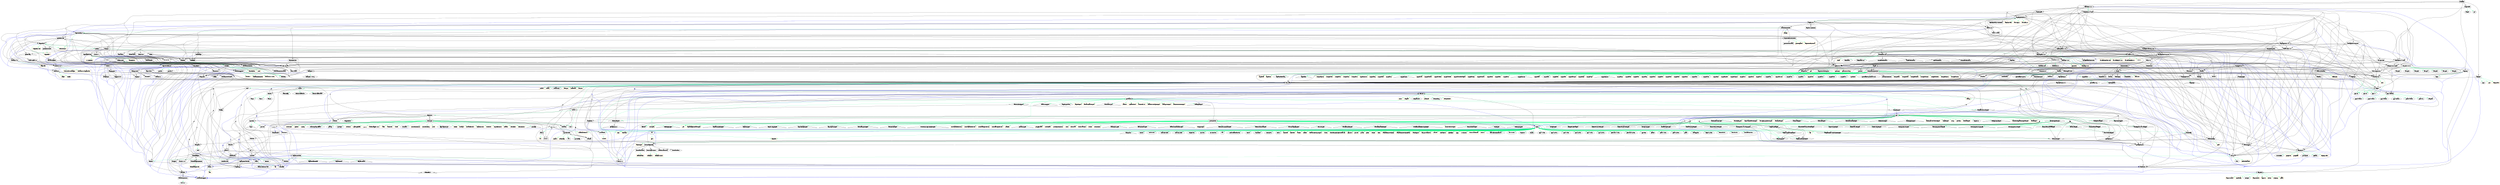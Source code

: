 digraph packages {
concentrate=true;
size="30,40";
"inkscape" -> "python:any";
"inkscape" -> "gconf-service";
"inkscape" -> "libaspell15";
"inkscape" -> "libatk1.0-0";
"inkscape" -> "libatkmm-1.6-1";
"inkscape" -> "libc6";
"inkscape" -> "libcairo2";
"inkscape" -> "libcairomm-1.0-1";
"inkscape" -> "libexif12";
"inkscape" -> "libfontconfig1";
"inkscape" -> "libfreetype6";
"inkscape" -> "libgc1c2";
"inkscape" -> "libgcc1";
"inkscape" -> "libgconf-2-4";
"inkscape" -> "libgdk-pixbuf2.0-0";
"inkscape" -> "libglib2.0-0";
"inkscape" -> "libglibmm-2.4-1c2a";
"inkscape" -> "libgnomevfs2-0";
"inkscape" -> "libgomp1";
"inkscape" -> "libgsl0ldbl";
"inkscape" -> "libgtk2.0-0";
"inkscape" -> "libgtkmm-2.4-1c2a";
"inkscape" -> "libgtkspell0";
"inkscape" -> "libjpeg62-turbo";
"inkscape" -> "liblcms2-2";
"inkscape" -> "libmagick++-6.q16-5";
"inkscape" -> "libmagickcore-6.q16-2";
"inkscape" -> "libmagickwand-6.q16-2";
"inkscape" -> "libpango-1.0-0";
"inkscape" -> "libpangocairo-1.0-0";
"inkscape" -> "libpangoft2-1.0-0";
"inkscape" -> "libpangomm-1.4-1";
"inkscape" -> "libpng12-0";
"inkscape" -> "libpoppler-glib8";
"inkscape" -> "libpoppler46";
"inkscape" -> "libpopt0";
"inkscape" -> "librevenge-0.0-0";
"inkscape" -> "libsigc++-2.0-0c2a";
"inkscape" -> "libstdc++6";
"inkscape" -> "libwpg-0.3-3";
"inkscape" -> "libx11-6";
"inkscape" -> "libxml2";
"inkscape" -> "libxslt1.1";
"inkscape" -> "zlib1g";
"libcairo2" -> "libc6";
"libcairo2" -> "libfontconfig1";
"libcairo2" -> "libfreetype6";
"libcairo2" -> "libpixman-1-0";
"libcairo2" -> "libpng12-0";
"libcairo2" -> "libx11-6";
"libcairo2" -> "libxcb-render0";
"libcairo2" -> "libxcb-shm0";
"libcairo2" -> "libxcb1";
"libcairo2" -> "libxext6";
"libcairo2" -> "libxrender1";
"libcairo2" -> "zlib1g";
"libcairo2" -> "multiarch-support"[color=blue];
"libcairo2" -> "libwebkit2gtk-3.0-25"[color=springgreen];
"libcairo2" -> "libwebkitgtk-1.0-0"[color=springgreen];
"libcairo2" -> "libwebkitgtk-3.0-0"[color=springgreen];
"libcairo2" -> "weston"[color=springgreen];
"libxml2" -> "libc6";
"libxml2" -> "liblzma5";
"libxml2" -> "zlib1g";
"libxml2" -> "multiarch-support"[color=blue];
"libgsl0ldbl" -> "libc6";
"libgsl0ldbl" -> "gsl"[color=springgreen];
"libgsl0ldbl" -> "libgsl0"[color=springgreen];
"libgtk2.0-0" -> "libgtk2.0-common";
"libgtk2.0-0" -> "libatk1.0-0";
"libgtk2.0-0" -> "libc6";
"libgtk2.0-0" -> "libcairo2";
"libgtk2.0-0" -> "libcups2";
"libgtk2.0-0" -> "libfontconfig1";
"libgtk2.0-0" -> "libfreetype6";
"libgtk2.0-0" -> "libgdk-pixbuf2.0-0";
"libgtk2.0-0" -> "libglib2.0-0";
"libgtk2.0-0" -> "libpango-1.0-0";
"libgtk2.0-0" -> "libpangocairo-1.0-0";
"libgtk2.0-0" -> "libpangoft2-1.0-0";
"libgtk2.0-0" -> "libx11-6";
"libgtk2.0-0" -> "libxcomposite1";
"libgtk2.0-0" -> "libxcursor1";
"libgtk2.0-0" -> "libxdamage1";
"libgtk2.0-0" -> "libxext6";
"libgtk2.0-0" -> "libxfixes3";
"libgtk2.0-0" -> "libxi6";
"libgtk2.0-0" -> "libxinerama1";
"libgtk2.0-0" -> "libxrandr2";
"libgtk2.0-0" -> "libxrender1";
"libgtk2.0-0" -> "shared-mime-info";
"libgtk2.0-0" -> "multiarch-support"[color=blue];
"libatkmm-1.6-1" -> "libatk1.0-0";
"libatkmm-1.6-1" -> "libc6";
"libatkmm-1.6-1" -> "libgcc1";
"libatkmm-1.6-1" -> "libglib2.0-0";
"libatkmm-1.6-1" -> "libglibmm-2.4-1c2a";
"libatkmm-1.6-1" -> "libsigc++-2.0-0c2a";
"libatkmm-1.6-1" -> "libstdc++6";
"libatkmm-1.6-1" -> "multiarch-support"[color=blue];
"libatkmm-1.6-1" -> "libgtkmm-2.4-1c2a"[color=springgreen];
"libxcb-shm0" -> "libc6";
"libxcb-shm0" -> "libxcb1";
"libxcb-shm0" -> "multiarch-support"[color=blue];
"libgnomevfs2-0" -> "gconf-service";
"libgnomevfs2-0" -> "libacl1";
"libgnomevfs2-0" -> "libavahi-client3";
"libgnomevfs2-0" -> "libavahi-common3";
"libgnomevfs2-0" -> "libavahi-glib1";
"libgnomevfs2-0" -> "libc6";
"libgnomevfs2-0" -> "libdbus-1-3";
"libgnomevfs2-0" -> "libdbus-glib-1-2";
"libgnomevfs2-0" -> "libgconf-2-4";
"libgnomevfs2-0" -> "libglib2.0-0";
"libgnomevfs2-0" -> "libgnutls-deb0-28";
"libgnomevfs2-0" -> "libselinux1";
"libgnomevfs2-0" -> "libxml2";
"libgnomevfs2-0" -> "zlib1g";
"libgnomevfs2-0" -> "libgnomevfs2-common";
"libgnomevfs2-0" -> "multiarch-support"[color=blue];
"libgnomevfs2-0" -> "libbonobo2-0"[color=springgreen];
"libgconf-2-4" -> "libc6";
"libgconf-2-4" -> "libdbus-1-3";
"libgconf-2-4" -> "libdbus-glib-1-2";
"libgconf-2-4" -> "libglib2.0-0";
"libgconf-2-4" -> "gconf2-common";
"libgconf-2-4" -> "multiarch-support"[color=blue];
"libgconf-2-4" -> "libbonobo2-0"[color=springgreen];
"libgconf-2-4" -> "gconf2"[color=springgreen];
"libgconf-2-4" -> "libgconf2-4"[color=springgreen];
"libgconf-2-4" -> "libgconf2.0-cil"[color=springgreen];
"libxslt1.1" -> "libc6";
"libxslt1.1" -> "libgcrypt20";
"libxslt1.1" -> "libxml2";
"libxslt1.1" -> "multiarch-support"[color=blue];
"libmagickwand-6.q16-2" -> "libc6";
"libmagickwand-6.q16-2" -> "libgcc1";
"libmagickwand-6.q16-2" -> "libgomp1";
"libmagickwand-6.q16-2" -> "libmagickcore-6.q16-2";
"libmagickwand-6.q16-2" -> "libx11-6";
"libmagickwand-6.q16-2" -> "imagemagick-common";
"libmagickwand-6.q16-2" -> "multiarch-support"[color=blue];
"libmagickwand-6.q16-2" -> "dpkg"[color=blue];
"libxinerama1" -> "libc6";
"libxinerama1" -> "libx11-6";
"libxinerama1" -> "libxext6";
"libxinerama1" -> "multiarch-support"[color=blue];
"libgdk-pixbuf2.0-0" -> "libc6";
"libgdk-pixbuf2.0-0" -> "libglib2.0-0";
"libgdk-pixbuf2.0-0" -> "libjasper1";
"libgdk-pixbuf2.0-0" -> "libjpeg62-turbo";
"libgdk-pixbuf2.0-0" -> "libpng12-0";
"libgdk-pixbuf2.0-0" -> "libtiff5";
"libgdk-pixbuf2.0-0" -> "libx11-6";
"libgdk-pixbuf2.0-0" -> "libgdk-pixbuf2.0-common";
"libgdk-pixbuf2.0-0" -> "multiarch-support"[color=blue];
"libgdk-pixbuf2.0-0" -> "libgtk2.0-0"[color=springgreen];
"libgdk-pixbuf2.0-0" -> "libgtk2.0-bin"[color=springgreen];
"libgdk-pixbuf2.0-0" -> "librsvg2-2"[color=springgreen];
"libgdk-pixbuf2.0-0" -> "libwmf0.2-7"[color=springgreen];
"zlib1g" -> "libc6";
"zlib1g" -> "multiarch-support"[color=blue];
"zlib1g" -> "zlib1"[color=springgreen];
"zlib1g" -> "libxml2"[color=springgreen];
"zlib1g" -> "texlive-binaries"[color=springgreen];
"libxcomposite1" -> "libc6";
"libxcomposite1" -> "libx11-6";
"libxcomposite1" -> "multiarch-support"[color=blue];
"libxdamage1" -> "libc6";
"libxdamage1" -> "libx11-6";
"libxdamage1" -> "libxfixes3";
"libxdamage1" -> "multiarch-support"[color=blue];
"libmagick++-6.q16-5" -> "libc6";
"libmagick++-6.q16-5" -> "libgcc1";
"libmagick++-6.q16-5" -> "libmagickcore-6.q16-2";
"libmagick++-6.q16-5" -> "libmagickwand-6.q16-2";
"libmagick++-6.q16-5" -> "libstdc++6";
"libmagick++-6.q16-5" -> "multiarch-support"[color=blue];
"libjpeg62-turbo" -> "libc6";
"libjpeg62-turbo" -> "libjpeg62"[color=springgreen];
"imagemagick-common" -> "dpkg"[color=blue];
"imagemagick-common" -> "libmagickcore-6.q16-2"[color=springgreen];
"libstdc++6" -> "gcc-4.9-base";
"libstdc++6" -> "libc6";
"libstdc++6" -> "libgcc1";
"libstdc++6" -> "multiarch-support"[color=blue];
"libstdc++6" -> "scim"[color=springgreen];
"libstdc++6" -> "gcc-4.3"[color=springgreen];
"libstdc++6" -> "gcc-4.4"[color=springgreen];
"libstdc++6" -> "gcc-4.5"[color=springgreen];
"libmagickcore-6.q16-2" -> "libbz2-1.0";
"libmagickcore-6.q16-2" -> "libc6";
"libmagickcore-6.q16-2" -> "libfftw3-double3";
"libmagickcore-6.q16-2" -> "libfontconfig1";
"libmagickcore-6.q16-2" -> "libfreetype6";
"libmagickcore-6.q16-2" -> "libgcc1";
"libmagickcore-6.q16-2" -> "libgomp1";
"libmagickcore-6.q16-2" -> "libjbig0";
"libmagickcore-6.q16-2" -> "libjpeg62-turbo";
"libmagickcore-6.q16-2" -> "liblcms2-2";
"libmagickcore-6.q16-2" -> "liblqr-1-0";
"libmagickcore-6.q16-2" -> "libltdl7";
"libmagickcore-6.q16-2" -> "liblzma5";
"libmagickcore-6.q16-2" -> "libpng12-0";
"libmagickcore-6.q16-2" -> "libtiff5";
"libmagickcore-6.q16-2" -> "libx11-6";
"libmagickcore-6.q16-2" -> "libxext6";
"libmagickcore-6.q16-2" -> "libxml2";
"libmagickcore-6.q16-2" -> "zlib1g";
"libmagickcore-6.q16-2" -> "imagemagick-common";
"libmagickcore-6.q16-2" -> "multiarch-support"[color=blue];
"libmagickcore-6.q16-2" -> "dpkg"[color=blue];
"libx11-6" -> "libc6";
"libx11-6" -> "libxcb1";
"libx11-6" -> "libx11-data";
"libx11-6" -> "multiarch-support"[color=blue];
"libxrandr2" -> "libc6";
"libxrandr2" -> "libx11-6";
"libxrandr2" -> "libxext6";
"libxrandr2" -> "libxrender1";
"libxrandr2" -> "multiarch-support"[color=blue];
"gcc-4.9-base" -> "dehydra"[color=springgreen];
"gcc-4.9-base" -> "gcc-4.4-base"[color=springgreen];
"gcc-4.9-base" -> "gcc-4.7-base"[color=springgreen];
"gcc-4.9-base" -> "gcj-4.4-base"[color=springgreen];
"gcc-4.9-base" -> "gcj-4.6-base"[color=springgreen];
"gcc-4.9-base" -> "gnat-4.4-base"[color=springgreen];
"gcc-4.9-base" -> "gnat-4.6"[color=springgreen];
"shared-mime-info" -> "libc6";
"shared-mime-info" -> "libglib2.0-0";
"shared-mime-info" -> "libxml2";
"shared-mime-info" -> "libglib2.0-0"[color=springgreen];
"shared-mime-info" -> "libgnomevfs2-0"[color=springgreen];
"shared-mime-info" -> "tracker"[color=springgreen];
"libgcrypt20" -> "libc6";
"libgcrypt20" -> "libgpg-error0";
"libgcrypt20" -> "multiarch-support"[color=blue];
"libpangomm-1.4-1" -> "libc6";
"libpangomm-1.4-1" -> "libcairo2";
"libpangomm-1.4-1" -> "libcairomm-1.0-1";
"libpangomm-1.4-1" -> "libgcc1";
"libpangomm-1.4-1" -> "libglib2.0-0";
"libpangomm-1.4-1" -> "libglibmm-2.4-1c2a";
"libpangomm-1.4-1" -> "libpango-1.0-0";
"libpangomm-1.4-1" -> "libpangocairo-1.0-0";
"libpangomm-1.4-1" -> "libsigc++-2.0-0c2a";
"libpangomm-1.4-1" -> "libstdc++6";
"libpangomm-1.4-1" -> "multiarch-support"[color=blue];
"liblqr-1-0" -> "libc6";
"liblqr-1-0" -> "libglib2.0-0";
"liblqr-1-0" -> "multiarch-support"[color=blue];
"libdbus-glib-1-2" -> "libc6";
"libdbus-glib-1-2" -> "libdbus-1-3";
"libdbus-glib-1-2" -> "libglib2.0-0";
"libdbus-glib-1-2" -> "multiarch-support"[color=blue];
"liblcms2-2" -> "libc6";
"liblcms2-2" -> "multiarch-support"[color=blue];
"libxfixes3" -> "libc6";
"libxfixes3" -> "libx11-6";
"libxfixes3" -> "multiarch-support"[color=blue];
"multiarch-support" -> "libc6";
"libatk1.0-0" -> "libc6";
"libatk1.0-0" -> "libglib2.0-0";
"libatk1.0-0" -> "libatk1.0-data";
"libatk1.0-0" -> "multiarch-support"[color=blue];
"libwpg-0.3-3" -> "libc6";
"libwpg-0.3-3" -> "libgcc1";
"libwpg-0.3-3" -> "librevenge-0.0-0";
"libwpg-0.3-3" -> "libstdc++6";
"libwpg-0.3-3" -> "libwpd-0.10-10";
"libgtkmm-2.4-1c2a" -> "libatk1.0-0";
"libgtkmm-2.4-1c2a" -> "libatkmm-1.6-1";
"libgtkmm-2.4-1c2a" -> "libc6";
"libgtkmm-2.4-1c2a" -> "libcairo2";
"libgtkmm-2.4-1c2a" -> "libcairomm-1.0-1";
"libgtkmm-2.4-1c2a" -> "libfontconfig1";
"libgtkmm-2.4-1c2a" -> "libfreetype6";
"libgtkmm-2.4-1c2a" -> "libgcc1";
"libgtkmm-2.4-1c2a" -> "libgdk-pixbuf2.0-0";
"libgtkmm-2.4-1c2a" -> "libglib2.0-0";
"libgtkmm-2.4-1c2a" -> "libglibmm-2.4-1c2a";
"libgtkmm-2.4-1c2a" -> "libgtk2.0-0";
"libgtkmm-2.4-1c2a" -> "libpango-1.0-0";
"libgtkmm-2.4-1c2a" -> "libpangocairo-1.0-0";
"libgtkmm-2.4-1c2a" -> "libpangoft2-1.0-0";
"libgtkmm-2.4-1c2a" -> "libpangomm-1.4-1";
"libgtkmm-2.4-1c2a" -> "libsigc++-2.0-0c2a";
"libgtkmm-2.4-1c2a" -> "libstdc++6";
"libgtkmm-2.4-1c2a" -> "multiarch-support"[color=blue];
"libxext6" -> "libc6";
"libxext6" -> "libx11-6";
"libxext6" -> "multiarch-support"[color=blue];
"gconf2-common" -> "ucf";
"gconf2-common" -> "libgconf2-4"[color=springgreen];
"libaspell15" -> "libc6";
"libaspell15" -> "libgcc1";
"libaspell15" -> "libstdc++6";
"libaspell15" -> "multiarch-support"[color=blue];
"libaspell15" -> "aspell6-dictionary"[color=springgreen];
"libaspell15" -> "aspell-bin"[color=springgreen];
"libaspell15" -> "aspell-da"[color=springgreen];
"libaspell15" -> "aspell-no"[color=springgreen];
"libltdl7" -> "libc6";
"libltdl7" -> "multiarch-support"[color=blue];
"libgnutls-deb0-28" -> "libc6";
"libgnutls-deb0-28" -> "libgmp10";
"libgnutls-deb0-28" -> "libhogweed2";
"libgnutls-deb0-28" -> "libnettle4";
"libgnutls-deb0-28" -> "libp11-kit0";
"libgnutls-deb0-28" -> "libtasn1-6";
"libgnutls-deb0-28" -> "zlib1g";
"libgnutls-deb0-28" -> "multiarch-support"[color=blue];
"libgnutls-deb0-28" -> "gnutls0"[color=springgreen];
"libgnutls-deb0-28" -> "gnutls0.4"[color=springgreen];
"dpkg" -> "libbz2-1.0"[color=blue];
"dpkg" -> "libc6"[color=blue];
"dpkg" -> "liblzma5"[color=blue];
"dpkg" -> "libselinux1"[color=blue];
"dpkg" -> "zlib1g"[color=blue];
"dpkg" -> "tar"[color=blue];
"dpkg" -> "ada-reference-manual"[color=springgreen];
"dpkg" -> "asn1-mode"[color=springgreen];
"dpkg" -> "bogosort"[color=springgreen];
"dpkg" -> "cl-yacc"[color=springgreen];
"dpkg" -> "cpp-4.1-doc"[color=springgreen];
"dpkg" -> "cpp-4.2-doc"[color=springgreen];
"dpkg" -> "gcc-4.1-doc"[color=springgreen];
"dpkg" -> "gcc-4.2-doc"[color=springgreen];
"dpkg" -> "gcj-4.1-doc"[color=springgreen];
"dpkg" -> "gcj-4.2-doc"[color=springgreen];
"dpkg" -> "gfortran-4.1-doc"[color=springgreen];
"dpkg" -> "gfortran-4.2-doc"[color=springgreen];
"dpkg" -> "ggz-docs"[color=springgreen];
"dpkg" -> "glame"[color=springgreen];
"dpkg" -> "gnat-4.1-doc"[color=springgreen];
"dpkg" -> "gnat-4.2-doc"[color=springgreen];
"dpkg" -> "gtalk"[color=springgreen];
"dpkg" -> "libalogg-dev"[color=springgreen];
"dpkg" -> "libgtk1.2-doc"[color=springgreen];
"dpkg" -> "libnettle-dev"[color=springgreen];
"dpkg" -> "liborbit-dev"[color=springgreen];
"dpkg" -> "libreadline5-dev"[color=springgreen];
"dpkg" -> "librep-doc"[color=springgreen];
"dpkg" -> "mmucl"[color=springgreen];
"dpkg" -> "nxml-mode"[color=springgreen];
"dpkg" -> "octave3.0-info"[color=springgreen];
"dpkg" -> "octave3.2-info"[color=springgreen];
"dpkg" -> "polgen-doc"[color=springgreen];
"dpkg" -> "r6rs-doc"[color=springgreen];
"dpkg" -> "serveez-doc"[color=springgreen];
"dpkg" -> "slat"[color=springgreen];
"dpkg" -> "texlive-base-bin-doc"[color=springgreen];
"dpkg" -> "ttcn-el"[color=springgreen];
"dpkg" -> "ulog-acctd"[color=springgreen];
"dpkg" -> "xconq-doc"[color=springgreen];
"dpkg" -> "zenirc"[color=springgreen];
"dpkg" -> "apt"[color=springgreen];
"dpkg" -> "apt-cudf"[color=springgreen];
"dpkg" -> "aptitude"[color=springgreen];
"dpkg" -> "auctex"[color=springgreen];
"dpkg" -> "ccache"[color=springgreen];
"dpkg" -> "cups"[color=springgreen];
"dpkg" -> "debian-security-support"[color=springgreen];
"dpkg" -> "distcc"[color=springgreen];
"dpkg" -> "doc-base"[color=springgreen];
"dpkg" -> "dpkg-dev"[color=springgreen];
"dpkg" -> "fontconfig"[color=springgreen];
"dpkg" -> "fusionforge-plugin-mediawiki"[color=springgreen];
"dpkg" -> "gap-core"[color=springgreen];
"dpkg" -> "gitweb"[color=springgreen];
"dpkg" -> "grace"[color=springgreen];
"dpkg" -> "gxine"[color=springgreen];
"dpkg" -> "hoogle"[color=springgreen];
"dpkg" -> "icecc"[color=springgreen];
"dpkg" -> "install-info"[color=springgreen];
"dpkg" -> "libapache2-mod-php5"[color=springgreen];
"dpkg" -> "libapache2-mod-php5filter"[color=springgreen];
"dpkg" -> "libdpkg-perl"[color=springgreen];
"dpkg" -> "libjs-protoaculous"[color=springgreen];
"dpkg" -> "man-db"[color=springgreen];
"dpkg" -> "mcollective"[color=springgreen];
"dpkg" -> "php5-fpm"[color=springgreen];
"dpkg" -> "pypy"[color=springgreen];
"dpkg" -> "readahead-fedora"[color=springgreen];
"dpkg" -> "wordpress"[color=springgreen];
"dpkg" -> "xfonts-traditional"[color=springgreen];
"dpkg" -> "xine-ui"[color=springgreen];
"libcairomm-1.0-1" -> "libc6";
"libcairomm-1.0-1" -> "libcairo2";
"libcairomm-1.0-1" -> "libfreetype6";
"libcairomm-1.0-1" -> "libgcc1";
"libcairomm-1.0-1" -> "libpng12-0";
"libcairomm-1.0-1" -> "libsigc++-2.0-0c2a";
"libcairomm-1.0-1" -> "libstdc++6";
"libcairomm-1.0-1" -> "libx11-6";
"libcairomm-1.0-1" -> "libxext6";
"libcairomm-1.0-1" -> "libxrender1";
"libcairomm-1.0-1" -> "zlib1g";
"libpopt0" -> "libc6";
"libpopt0" -> "multiarch-support"[color=blue];
"libpopt0" -> "libpopt-dev"[color=springgreen];
"libpopt0" -> "popt"[color=springgreen];
"libpopt0" -> "rpm"[color=springgreen];
"libgomp1" -> "gcc-4.9-base";
"libgomp1" -> "libc6";
"libgomp1" -> "multiarch-support"[color=blue];
"libgomp1" -> "gcc-4.3"[color=springgreen];
"libgomp1" -> "gcc-4.4"[color=springgreen];
"libgomp1" -> "gcc-4.5"[color=springgreen];
"libxi6" -> "libc6";
"libxi6" -> "libx11-6";
"libxi6" -> "libxext6";
"libxi6" -> "multiarch-support"[color=blue];
"libpng12-0" -> "libc6";
"libpng12-0" -> "zlib1g";
"libpng12-0" -> "multiarch-support"[color=blue];
"libpng12-0" -> "libpng12-dev"[color=springgreen];
"libpng12-0" -> "mzscheme"[color=springgreen];
"libpng12-0" -> "pngcrush"[color=springgreen];
"libpng12-0" -> "pngmeta"[color=springgreen];
"libpng12-0" -> "povray-3.5"[color=springgreen];
"libpng12-0" -> "qemacs"[color=springgreen];
"libpango-1.0-0" -> "fontconfig";
"libpango-1.0-0" -> "libc6";
"libpango-1.0-0" -> "libglib2.0-0";
"libpango-1.0-0" -> "libthai0";
"libpango-1.0-0" -> "multiarch-support"[color=blue];
"libpango-1.0-0" -> "libpango1.0-0"[color=springgreen];
"libpango-1.0-0" -> "plymouth"[color=springgreen];
"libxcursor1" -> "libc6";
"libxcursor1" -> "libx11-6";
"libxcursor1" -> "libxfixes3";
"libxcursor1" -> "libxrender1";
"libxcursor1" -> "multiarch-support"[color=blue];
"libacl1" -> "libattr1";
"libacl1" -> "libc6";
"libacl1" -> "multiarch-support"[color=blue];
"libacl1" -> "acl"[color=springgreen];
"libacl1" -> "libacl1-kerberos4kth"[color=springgreen];
"libgc1c2" -> "libc6";
"libgc1c2" -> "libgcc1";
"libgc1c2" -> "libstdc++6";
"libgc1c2" -> "multiarch-support"[color=blue];
"libgc1c2" -> "libgc1"[color=springgreen];
"libattr1" -> "libc6";
"libattr1" -> "multiarch-support"[color=blue];
"libattr1" -> "attr"[color=springgreen];
"libgdk-pixbuf2.0-common" -> "libgdk-pixbuf2.0-0"[color=springgreen];
"libfontconfig1" -> "libc6";
"libfontconfig1" -> "libexpat1";
"libfontconfig1" -> "libfreetype6";
"libfontconfig1" -> "fontconfig-config";
"libfontconfig1" -> "multiarch-support"[color=blue];
"libfontconfig1" -> "xpdf"[color=springgreen];
"librevenge-0.0-0" -> "libc6";
"librevenge-0.0-0" -> "libgcc1";
"librevenge-0.0-0" -> "libstdc++6";
"librevenge-0.0-0" -> "zlib1g";
"libcups2" -> "libavahi-client3";
"libcups2" -> "libavahi-common3";
"libcups2" -> "libc6";
"libcups2" -> "libgnutls-deb0-28";
"libcups2" -> "libgssapi-krb5-2";
"libcups2" -> "zlib1g";
"libcups2" -> "multiarch-support"[color=blue];
"libcups2" -> "cups"[color=springgreen];
"libtiff5" -> "libc6";
"libtiff5" -> "libjbig0";
"libtiff5" -> "libjpeg62-turbo";
"libtiff5" -> "liblzma5";
"libtiff5" -> "zlib1g";
"libtiff5" -> "multiarch-support"[color=blue];
"libfftw3-double3" -> "libc6";
"libfftw3-double3" -> "libgomp1";
"libfftw3-double3" -> "multiarch-support"[color=blue];
"libfftw3-double3" -> "libfftw3-3"[color=springgreen];
"libselinux1" -> "libc6";
"libselinux1" -> "libpcre3";
"libselinux1" -> "multiarch-support"[color=blue];
"libglibmm-2.4-1c2a" -> "libc6";
"libglibmm-2.4-1c2a" -> "libgcc1";
"libglibmm-2.4-1c2a" -> "libglib2.0-0";
"libglibmm-2.4-1c2a" -> "libsigc++-2.0-0c2a";
"libglibmm-2.4-1c2a" -> "libstdc++6";
"libglibmm-2.4-1c2a" -> "multiarch-support"[color=blue];
"libx11-data" -> "libx11-6"[color=springgreen];
"libfreetype6" -> "libc6";
"libfreetype6" -> "libpng12-0";
"libfreetype6" -> "zlib1g";
"libfreetype6" -> "multiarch-support"[color=blue];
"libxcb1" -> "libc6";
"libxcb1" -> "libxau6";
"libxcb1" -> "libxdmcp6";
"libxcb1" -> "multiarch-support"[color=blue];
"libxcb1" -> "alsa-utils"[color=springgreen];
"libxcb1" -> "libxcb-xlib0"[color=springgreen];
"libbz2-1.0" -> "libc6";
"libbz2-1.0" -> "multiarch-support"[color=blue];
"libgcc1" -> "gcc-4.9-base";
"libgcc1" -> "libc6";
"libgcc1" -> "multiarch-support"[color=blue];
"libgcc1" -> "gcc-4.3"[color=springgreen];
"libgcc1" -> "gcc-4.4"[color=springgreen];
"libgcc1" -> "gcc-4.5"[color=springgreen];
"libpangocairo-1.0-0" -> "libc6";
"libpangocairo-1.0-0" -> "libcairo2";
"libpangocairo-1.0-0" -> "libfontconfig1";
"libpangocairo-1.0-0" -> "libfreetype6";
"libpangocairo-1.0-0" -> "libglib2.0-0";
"libpangocairo-1.0-0" -> "libpango-1.0-0";
"libpangocairo-1.0-0" -> "libpangoft2-1.0-0";
"libpangocairo-1.0-0" -> "multiarch-support"[color=blue];
"libpangocairo-1.0-0" -> "libpango1.0-0"[color=springgreen];
"libsigc++-2.0-0c2a" -> "libc6";
"libsigc++-2.0-0c2a" -> "libgcc1";
"libsigc++-2.0-0c2a" -> "libstdc++6";
"libsigc++-2.0-0c2a" -> "multiarch-support"[color=blue];
"fontconfig" -> "libc6";
"fontconfig" -> "libfontconfig1";
"fontconfig" -> "libfreetype6";
"fontconfig" -> "fontconfig-config";
"fontconfig" -> "dpkg"[color=blue];
"libc6" -> "libgcc1";
"libc6" -> "prelink"[color=springgreen];
"libc6" -> "tzdata"[color=springgreen];
"libc6" -> "tzdata-etch"[color=springgreen];
"libc6" -> "hurd"[color=springgreen];
"libc6" -> "libtirpc1"[color=springgreen];
"libc6" -> "locales"[color=springgreen];
"libc6" -> "locales-all"[color=springgreen];
"libc6" -> "lsb-core"[color=springgreen];
"libc6" -> "nscd"[color=springgreen];
"libexif12" -> "libc6";
"libexif12" -> "multiarch-support"[color=blue];
"libglib2.0-0" -> "libc6";
"libglib2.0-0" -> "libffi6";
"libglib2.0-0" -> "libpcre3";
"libglib2.0-0" -> "libselinux1";
"libglib2.0-0" -> "zlib1g";
"libglib2.0-0" -> "multiarch-support"[color=blue];
"libglib2.0-0" -> "glib-networking"[color=springgreen];
"libglib2.0-0" -> "gvfs"[color=springgreen];
"libglib2.0-0" -> "libgnome-desktop-3-2"[color=springgreen];
"libglib2.0-0" -> "python-gi"[color=springgreen];
"libpoppler-glib8" -> "libc6";
"libpoppler-glib8" -> "libcairo2";
"libpoppler-glib8" -> "libfreetype6";
"libpoppler-glib8" -> "libglib2.0-0";
"libpoppler-glib8" -> "libpoppler46";
"libpoppler-glib8" -> "libstdc++6";
"libpoppler-glib8" -> "multiarch-support"[color=blue];
"libgtk2.0-common" -> "libgtk2.0-0"[color=springgreen];
"libpoppler46" -> "libc6";
"libpoppler46" -> "libfontconfig1";
"libpoppler46" -> "libfreetype6";
"libpoppler46" -> "libjpeg62-turbo";
"libpoppler46" -> "liblcms2-2";
"libpoppler46" -> "libopenjpeg5";
"libpoppler46" -> "libpng12-0";
"libpoppler46" -> "libstdc++6";
"libpoppler46" -> "libtiff5";
"libpoppler46" -> "multiarch-support"[color=blue];
"libxcb-render0" -> "libc6";
"libxcb-render0" -> "libxcb1";
"libxcb-render0" -> "multiarch-support"[color=blue];
"libxrender1" -> "libc6";
"libxrender1" -> "libx11-6";
"libxrender1" -> "multiarch-support"[color=blue];
"libdbus-1-3" -> "libc6";
"libdbus-1-3" -> "multiarch-support"[color=blue];
"libdbus-1-3" -> "kde-window-manager"[color=springgreen];
"libdbus-1-3" -> "kdebase-workspace-bin"[color=springgreen];
"libavahi-glib1" -> "libavahi-common3";
"libavahi-glib1" -> "libc6";
"libavahi-glib1" -> "libglib2.0-0";
"libavahi-glib1" -> "multiarch-support"[color=blue];
"fontconfig-config" -> "debconf";
"fontconfig-config" -> "debconf-2.0";
"fontconfig-config" -> "ucf";
"fontconfig-config" -> "fonts-dejavu-core";
"fontconfig-config" -> "ttf-bitstream-vera";
"fontconfig-config" -> "fonts-liberation";
"fontconfig-config" -> "fonts-freefont";
"fontconfig-config" -> "fontconfig"[color=springgreen];
"libthai0" -> "libthai-data";
"libthai0" -> "libc6";
"libthai0" -> "libdatrie1";
"libthai0" -> "multiarch-support"[color=blue];
"liblzma5" -> "libc6";
"liblzma5" -> "multiarch-support"[color=blue];
"gconf-service" -> "libc6";
"gconf-service" -> "libdbus-1-3";
"gconf-service" -> "libdbus-glib-1-2";
"gconf-service" -> "libgconf-2-4";
"gconf-service" -> "libglib2.0-0";
"gconf-service" -> "libldap-2.4-2";
"gconf-service" -> "libxml2";
"gconf-service" -> "gconf2-common";
"gconf-service" -> "gconf2-common"[color=springgreen];
"libpixman-1-0" -> "libc6";
"libpixman-1-0" -> "multiarch-support"[color=blue];
"libldap-2.4-2" -> "libc6";
"libldap-2.4-2" -> "libgnutls-deb0-28";
"libldap-2.4-2" -> "libsasl2-2";
"libldap-2.4-2" -> "multiarch-support"[color=blue];
"libldap-2.4-2" -> "ldap-utils"[color=springgreen];
"libpangoft2-1.0-0" -> "libc6";
"libpangoft2-1.0-0" -> "libfontconfig1";
"libpangoft2-1.0-0" -> "libfreetype6";
"libpangoft2-1.0-0" -> "libglib2.0-0";
"libpangoft2-1.0-0" -> "libharfbuzz0b";
"libpangoft2-1.0-0" -> "libpango-1.0-0";
"libpangoft2-1.0-0" -> "multiarch-support"[color=blue];
"libpangoft2-1.0-0" -> "libpango1.0-0"[color=springgreen];
"libgtkspell0" -> "libatk1.0-0";
"libgtkspell0" -> "libc6";
"libgtkspell0" -> "libcairo2";
"libgtkspell0" -> "libenchant1c2a";
"libgtkspell0" -> "libfontconfig1";
"libgtkspell0" -> "libfreetype6";
"libgtkspell0" -> "libgdk-pixbuf2.0-0";
"libgtkspell0" -> "libglib2.0-0";
"libgtkspell0" -> "libgtk2.0-0";
"libgtkspell0" -> "libpango-1.0-0";
"libgtkspell0" -> "libpangocairo-1.0-0";
"libgtkspell0" -> "libpangoft2-1.0-0";
"libwpd-0.10-10" -> "libc6";
"libwpd-0.10-10" -> "libgcc1";
"libwpd-0.10-10" -> "librevenge-0.0-0";
"libwpd-0.10-10" -> "libstdc++6";
"libwpd-0.10-10" -> "libwpd0"[color=springgreen];
"libwpd-0.10-10" -> "libwpd2"[color=springgreen];
"libwpd-0.10-10" -> "libwpd3"[color=springgreen];
"libwpd-0.10-10" -> "libwpd4"[color=springgreen];
"libwpd-0.10-10" -> "libwpd5"[color=springgreen];
"libwpd-0.10-10" -> "libwpd6"[color=springgreen];
"libwpd-0.10-10" -> "libwpd8"[color=springgreen];
"libxdmcp6" -> "libc6";
"libxdmcp6" -> "multiarch-support"[color=blue];
"libavahi-client3" -> "libavahi-common3";
"libavahi-client3" -> "libc6";
"libavahi-client3" -> "libdbus-1-3";
"libavahi-client3" -> "multiarch-support"[color=blue];
"libgmp10" -> "libc6";
"libgmp10" -> "multiarch-support"[color=blue];
"libthai-data" -> "libthai0"[color=springgreen];
"libhogweed2" -> "libc6";
"libhogweed2" -> "libgmp10";
"libhogweed2" -> "libnettle4";
"libhogweed2" -> "multiarch-support"[color=blue];
"libjasper1" -> "libc6";
"libjasper1" -> "libjpeg62-turbo";
"libjasper1" -> "multiarch-support"[color=blue];
"libjasper1" -> "libjasper-1.700-2"[color=springgreen];
"libp11-kit0" -> "libc6";
"libp11-kit0" -> "libffi6";
"libp11-kit0" -> "multiarch-support"[color=blue];
"libgnomevfs2-common" -> "gconf2";
"libgnomevfs2-common" -> "gnome-mime-data";
"libgnomevfs2-common" -> "shared-mime-info";
"libgnomevfs2-common" -> "gnome-panel"[color=springgreen];
"libgnomevfs2-common" -> "libgnomevfs2-0"[color=springgreen];
"libgnomevfs2-common" -> "libgnomevfs2-extra"[color=springgreen];
"libavahi-common3" -> "libc6";
"libavahi-common3" -> "libavahi-common-data";
"libavahi-common3" -> "multiarch-support"[color=blue];
"libnettle4" -> "libc6";
"libnettle4" -> "multiarch-support"[color=blue];
"libgpg-error0" -> "libc6";
"libgpg-error0" -> "multiarch-support"[color=blue];
"ucf" -> "debconf";
"ucf" -> "coreutils";
"libsasl2-2" -> "libc6";
"libsasl2-2" -> "libsasl2-modules-db";
"libsasl2-2" -> "multiarch-support"[color=blue];
"libsasl2-2" -> "postfix"[color=springgreen];
"libsasl2-2" -> "slapd"[color=springgreen];
"libexpat1" -> "libc6";
"libexpat1" -> "multiarch-support"[color=blue];
"libexpat1" -> "wink"[color=springgreen];
"libjbig0" -> "libc6";
"libjbig0" -> "multiarch-support"[color=blue];
"libdatrie1" -> "libc6";
"libdatrie1" -> "multiarch-support"[color=blue];
"libtasn1-6" -> "libc6";
"libtasn1-6" -> "multiarch-support"[color=blue];
"libpcre3" -> "libc6";
"libpcre3" -> "multiarch-support"[color=blue];
"libpcre3" -> "libpcre3-dev"[color=springgreen];
"libpcre3" -> "approx"[color=springgreen];
"libpcre3" -> "cduce"[color=springgreen];
"libpcre3" -> "cmigrep"[color=springgreen];
"libpcre3" -> "galax"[color=springgreen];
"libpcre3" -> "libpcre-ocaml"[color=springgreen];
"libpcre3" -> "liquidsoap"[color=springgreen];
"libpcre3" -> "ocsigen"[color=springgreen];
"fonts-dejavu-core" -> "ttf-dejavu"[color=springgreen];
"fonts-dejavu-core" -> "ttf-dejavu-core"[color=springgreen];
"locales" -> "libc-bin";
"locales" -> "debconf";
"locales" -> "debconf-2.0";
"locales" -> "base-config"[color=springgreen];
"locales" -> "belocs-locales-bin"[color=springgreen];
"locales" -> "belocs-locales-data"[color=springgreen];
"tar" -> "libacl1"[color=blue];
"tar" -> "libc6"[color=blue];
"tar" -> "libselinux1"[color=blue];
"tar" -> "cpio"[color=springgreen];
"tar" -> "dpkg-dev"[color=springgreen];
"libffi6" -> "libc6";
"libffi6" -> "multiarch-support"[color=blue];
"gconf2" -> "gconf-service";
"gconf2" -> "libc6";
"gconf2" -> "libgconf-2-4";
"gconf2" -> "libglib2.0-0";
"gconf2" -> "libxml2";
"gconf2" -> "psmisc";
"gconf2" -> "dbus-x11";
"gconf2" -> "python:any";
"libsasl2-modules-db" -> "libc6";
"libsasl2-modules-db" -> "libdb5.3";
"libsasl2-modules-db" -> "libsasl2-2"[color=springgreen];
"libxau6" -> "libc6";
"libxau6" -> "multiarch-support"[color=blue];
"libgssapi-krb5-2" -> "libc6";
"libgssapi-krb5-2" -> "libcomerr2";
"libgssapi-krb5-2" -> "libk5crypto3";
"libgssapi-krb5-2" -> "libkeyutils1";
"libgssapi-krb5-2" -> "libkrb5-3";
"libgssapi-krb5-2" -> "libkrb5support0";
"libgssapi-krb5-2" -> "multiarch-support"[color=blue];
"libgssapi-krb5-2" -> "libgssglue1"[color=springgreen];
"debconf" -> "perl-base"[color=blue];
"debconf" -> "apt"[color=springgreen];
"debconf" -> "cdebconf"[color=springgreen];
"debconf" -> "debconf-tiny"[color=springgreen];
"debconf" -> "debconf-utils"[color=springgreen];
"debconf" -> "dialog"[color=springgreen];
"debconf" -> "menu"[color=springgreen];
"debconf" -> "whiptail"[color=springgreen];
"debconf" -> "whiptail-utf8"[color=springgreen];
"coreutils" -> "libacl1"[color=blue];
"coreutils" -> "libattr1"[color=blue];
"coreutils" -> "libc6"[color=blue];
"coreutils" -> "libselinux1"[color=blue];
"coreutils" -> "timeout"[color=springgreen];
"libkrb5-3" -> "libc6";
"libkrb5-3" -> "libcomerr2";
"libkrb5-3" -> "libk5crypto3";
"libkrb5-3" -> "libkeyutils1";
"libkrb5-3" -> "libkrb5support0";
"libkrb5-3" -> "multiarch-support"[color=blue];
"libkrb5-3" -> "libkrb53"[color=springgreen];
"libkrb5-3" -> "libsmbclient"[color=springgreen];
"libkrb5-3" -> "sssd"[color=springgreen];
"nscd" -> "libaudit1";
"nscd" -> "libc6";
"nscd" -> "libc6";
"nscd" -> "libcap2";
"nscd" -> "libselinux1";
"libcomerr2" -> "libc6";
"libcomerr2" -> "multiarch-support"[color=blue];
"libopenjpeg5" -> "libc6";
"libopenjpeg5" -> "multiarch-support"[color=blue];
"fonts-liberation" -> "ttf-liberation"[color=springgreen];
"libc-bin" -> "libc6";
"libc-bin" -> "libc6";
"libc-bin" -> "libc0.1"[color=springgreen];
"libc-bin" -> "libc0.3"[color=springgreen];
"libc-bin" -> "libc6"[color=springgreen];
"libc-bin" -> "libc6.1"[color=springgreen];
"psmisc" -> "libc6";
"psmisc" -> "libtinfo5";
"libenchant1c2a" -> "aspell-en";
"libenchant1c2a" -> "myspell-dictionary";
"libenchant1c2a" -> "aspell-dictionary";
"libenchant1c2a" -> "ispell-dictionary";
"libenchant1c2a" -> "hunspell-dictionary";
"libenchant1c2a" -> "libaspell15";
"libenchant1c2a" -> "libc6";
"libenchant1c2a" -> "libgcc1";
"libenchant1c2a" -> "libglib2.0-0";
"libenchant1c2a" -> "libhunspell-1.3-0";
"libenchant1c2a" -> "libstdc++6";
"libenchant1c2a" -> "zlib1g";
"libenchant1c2a" -> "multiarch-support"[color=blue];
"libenchant1c2a" -> "ispell"[color=springgreen];
"libenchant1c2a" -> "libenchant1"[color=springgreen];
"libenchant1c2a" -> "libenchant1c2"[color=springgreen];
"libharfbuzz0b" -> "libc6";
"libharfbuzz0b" -> "libfreetype6";
"libharfbuzz0b" -> "libglib2.0-0";
"libharfbuzz0b" -> "libgraphite2-3";
"libharfbuzz0b" -> "multiarch-support"[color=blue];
"libharfbuzz0b" -> "libharfbuzz0"[color=springgreen];
"libharfbuzz0b" -> "libharfbuzz0a"[color=springgreen];
"libcap2" -> "libattr1";
"libcap2" -> "libc6";
"libcap2" -> "multiarch-support"[color=blue];
"libaudit1" -> "libaudit-common";
"libaudit1" -> "libc6";
"libaudit1" -> "multiarch-support"[color=blue];
"libaudit-common" -> "libaudit0"[color=springgreen];
"libaudit-common" -> "libaudit1"[color=springgreen];
"dbus-x11" -> "libc6";
"dbus-x11" -> "libx11-6";
"dbus-x11" -> "dbus";
"dbus-x11" -> "x11-common"[color=springgreen];
"aspell-en" -> "aspell";
"aspell-en" -> "dictionaries-common";
"libkeyutils1" -> "libc6";
"libkeyutils1" -> "multiarch-support"[color=blue];
"libkrb5support0" -> "libc6";
"libkrb5support0" -> "libkeyutils1";
"libkrb5support0" -> "multiarch-support"[color=blue];
"libkrb5support0" -> "libkrb53"[color=springgreen];
"libkrb5support0" -> "libgssapi-krb5-2"[color=springgreen];
"libkrb5support0" -> "libk5crypto3"[color=springgreen];
"libkrb5support0" -> "libkadm5clnt-mit9"[color=springgreen];
"libkrb5support0" -> "libkadm5srv-mit9"[color=springgreen];
"libkrb5support0" -> "libkdb5-7"[color=springgreen];
"libk5crypto3" -> "libc6";
"libk5crypto3" -> "libkeyutils1";
"libk5crypto3" -> "libkrb5support0";
"libk5crypto3" -> "multiarch-support"[color=blue];
"libk5crypto3" -> "libkrb53"[color=springgreen];
"libk5crypto3" -> "libgssapi-krb5-2"[color=springgreen];
"libk5crypto3" -> "libkrb5-3"[color=springgreen];
"libhunspell-1.3-0" -> "libc6";
"libhunspell-1.3-0" -> "libgcc1";
"libhunspell-1.3-0" -> "libstdc++6";
"libhunspell-1.3-0" -> "multiarch-support"[color=blue];
"libhunspell-1.3-0" -> "openoffice.org-core"[color=springgreen];
"libdb5.3" -> "libc6";
"libdb5.3" -> "multiarch-support"[color=blue];
"libtinfo5" -> "libc6";
"libtinfo5" -> "multiarch-support"[color=blue];
"libtinfo5" -> "dialog"[color=springgreen];
"aspell" -> "libaspell15";
"aspell" -> "libc6";
"aspell" -> "libgcc1";
"aspell" -> "libncursesw5";
"aspell" -> "libstdc++6";
"aspell" -> "libtinfo5";
"aspell" -> "dictionaries-common";
"aspell" -> "aspell-bin"[color=springgreen];
"perl-base" -> "libc6"[color=blue];
"perl-base" -> "dpkg"[color=blue];
"perl-base" -> "defoma"[color=springgreen];
"perl-base" -> "doc-base"[color=springgreen];
"perl-base" -> "mono-gac"[color=springgreen];
"perl-base" -> "safe-rm"[color=springgreen];
"perl-base" -> "update-inetd"[color=springgreen];
"perl-base" -> "autoconf2.13"[color=springgreen];
"perl-base" -> "libalien-wxwidgets-perl"[color=springgreen];
"perl-base" -> "libanyevent-perl"[color=springgreen];
"perl-base" -> "libcommon-sense-perl"[color=springgreen];
"perl-base" -> "libfile-path-perl"[color=springgreen];
"perl-base" -> "libfile-spec-perl"[color=springgreen];
"perl-base" -> "libfile-temp-perl"[color=springgreen];
"perl-base" -> "libgtk2-perl-doc"[color=springgreen];
"perl-base" -> "libio-socket-ip-perl"[color=springgreen];
"perl-base" -> "libjcode-perl"[color=springgreen];
"perl-base" -> "libmarc-charset-perl"[color=springgreen];
"perl-base" -> "libscalar-list-utils-perl"[color=springgreen];
"perl-base" -> "libsocket-perl"[color=springgreen];
"perl-base" -> "libxsloader-perl"[color=springgreen];
"perl-base" -> "pdl"[color=springgreen];
"perl-base" -> "perl"[color=springgreen];
"libgraphite2-3" -> "libc6";
"libgraphite2-3" -> "multiarch-support"[color=blue];
"libgraphite2-3" -> "libgraphite2-2.0.0"[color=springgreen];
"dbus" -> "libaudit1";
"dbus" -> "libc6";
"dbus" -> "libcap-ng0";
"dbus" -> "libdbus-1-3";
"dbus" -> "libexpat1";
"dbus" -> "libselinux1";
"dbus" -> "libsystemd0";
"dbus" -> "adduser";
"dbus" -> "lsb-base";
"libscalar-list-utils-perl" -> "perl";
"libscalar-list-utils-perl" -> "perlapi-5.20.0";
"libscalar-list-utils-perl" -> "libc6";
"adduser" -> "perl-base";
"adduser" -> "passwd";
"adduser" -> "debconf";
"adduser" -> "debconf-2.0";
"libcap-ng0" -> "libc6";
"libcap-ng0" -> "multiarch-support"[color=blue];
"libncursesw5" -> "libtinfo5";
"libncursesw5" -> "libc6";
"libncursesw5" -> "multiarch-support"[color=blue];
"libio-socket-ip-perl" -> "netbase";
"libio-socket-ip-perl" -> "perl-base";
"libio-socket-ip-perl" -> "libsocket-perl";
"dictionaries-common" -> "debconf";
"dictionaries-common" -> "debconf-2.0";
"dictionaries-common" -> "libtext-iconv-perl";
"dictionaries-common" -> "emacsen-common";
"dictionaries-common" -> "hunspell-ar"[color=springgreen];
"dictionaries-common" -> "hunspell-da"[color=springgreen];
"dictionaries-common" -> "hunspell-de-at"[color=springgreen];
"dictionaries-common" -> "hunspell-de-ch"[color=springgreen];
"dictionaries-common" -> "hunspell-de-de"[color=springgreen];
"dictionaries-common" -> "hunspell-en-us"[color=springgreen];
"dictionaries-common" -> "hunspell-eu-es"[color=springgreen];
"dictionaries-common" -> "hunspell-gl-es"[color=springgreen];
"dictionaries-common" -> "hunspell-kk"[color=springgreen];
"dictionaries-common" -> "hunspell-ko"[color=springgreen];
"dictionaries-common" -> "hunspell-se"[color=springgreen];
"dictionaries-common" -> "hunspell-uz"[color=springgreen];
"dictionaries-common" -> "hyphen-en-us"[color=springgreen];
"dictionaries-common" -> "myspell-bg"[color=springgreen];
"dictionaries-common" -> "myspell-ca"[color=springgreen];
"dictionaries-common" -> "myspell-cs"[color=springgreen];
"dictionaries-common" -> "myspell-cs-cz"[color=springgreen];
"dictionaries-common" -> "myspell-da"[color=springgreen];
"dictionaries-common" -> "myspell-de-at"[color=springgreen];
"dictionaries-common" -> "myspell-de-ch"[color=springgreen];
"dictionaries-common" -> "myspell-de-de"[color=springgreen];
"dictionaries-common" -> "myspell-de-de-oldspell"[color=springgreen];
"dictionaries-common" -> "myspell-el-gr"[color=springgreen];
"dictionaries-common" -> "myspell-en-au"[color=springgreen];
"dictionaries-common" -> "myspell-eo"[color=springgreen];
"dictionaries-common" -> "myspell-es"[color=springgreen];
"dictionaries-common" -> "myspell-et"[color=springgreen];
"dictionaries-common" -> "myspell-eu-es"[color=springgreen];
"dictionaries-common" -> "myspell-fa"[color=springgreen];
"dictionaries-common" -> "myspell-fi"[color=springgreen];
"dictionaries-common" -> "myspell-fo"[color=springgreen];
"dictionaries-common" -> "myspell-fr"[color=springgreen];
"dictionaries-common" -> "myspell-fr-gut"[color=springgreen];
"dictionaries-common" -> "myspell-ga"[color=springgreen];
"dictionaries-common" -> "myspell-gd"[color=springgreen];
"dictionaries-common" -> "myspell-gl-es"[color=springgreen];
"dictionaries-common" -> "myspell-gv"[color=springgreen];
"dictionaries-common" -> "myspell-he"[color=springgreen];
"dictionaries-common" -> "myspell-hr"[color=springgreen];
"dictionaries-common" -> "myspell-hu"[color=springgreen];
"dictionaries-common" -> "myspell-hy"[color=springgreen];
"dictionaries-common" -> "myspell-ku"[color=springgreen];
"dictionaries-common" -> "myspell-lv"[color=springgreen];
"dictionaries-common" -> "myspell-nb"[color=springgreen];
"dictionaries-common" -> "myspell-nl"[color=springgreen];
"dictionaries-common" -> "myspell-nn"[color=springgreen];
"dictionaries-common" -> "myspell-nr"[color=springgreen];
"dictionaries-common" -> "myspell-ns"[color=springgreen];
"dictionaries-common" -> "myspell-pl"[color=springgreen];
"dictionaries-common" -> "myspell-pt-br"[color=springgreen];
"dictionaries-common" -> "myspell-pt-pt"[color=springgreen];
"dictionaries-common" -> "myspell-ru"[color=springgreen];
"dictionaries-common" -> "myspell-sk"[color=springgreen];
"dictionaries-common" -> "myspell-sl"[color=springgreen];
"dictionaries-common" -> "myspell-ss"[color=springgreen];
"dictionaries-common" -> "myspell-sv-se"[color=springgreen];
"dictionaries-common" -> "myspell-tn"[color=springgreen];
"dictionaries-common" -> "myspell-ts"[color=springgreen];
"dictionaries-common" -> "myspell-uk"[color=springgreen];
"dictionaries-common" -> "myspell-ve"[color=springgreen];
"dictionaries-common" -> "myspell-xh"[color=springgreen];
"dictionaries-common" -> "myspell-zu"[color=springgreen];
"dictionaries-common" -> "mythes-it"[color=springgreen];
"dictionaries-common" -> "openoffice.org-thesaurus-it"[color=springgreen];
"libtext-iconv-perl" -> "libc6";
"libtext-iconv-perl" -> "perl-base";
"libtext-iconv-perl" -> "perlapi-5.20.0";
"myspell-hu" -> "dictionaries-common";
"myspell-hu" -> "myhungarian"[color=springgreen];
"myspell-hu" -> "openoffice.org"[color=springgreen];
"passwd" -> "libaudit1";
"passwd" -> "libc6";
"passwd" -> "libpam0g";
"passwd" -> "libselinux1";
"passwd" -> "libsemanage1";
"passwd" -> "libpam-modules";
"passwd" -> "debianutils";
"libsemanage1" -> "libsemanage-common";
"libsemanage1" -> "libaudit1";
"libsemanage1" -> "libbz2-1.0";
"libsemanage1" -> "libc6";
"libsemanage1" -> "libselinux1";
"libsemanage1" -> "libsepol1";
"libsemanage1" -> "libustr-1.0-1";
"libsemanage1" -> "multiarch-support"[color=blue];
"libsystemd0" -> "libc6"[color=blue];
"libsystemd0" -> "libgcrypt20"[color=blue];
"libsystemd0" -> "liblzma5"[color=blue];
"libsystemd0" -> "multiarch-support"[color=blue];
"libsocket-perl" -> "perl";
"libsocket-perl" -> "perlapi-5.20.1";
"libsocket-perl" -> "libc6";
"debianutils" -> "sensible-utils";
"debianutils" -> "libc6"[color=blue];
"libsemanage-common" -> "libsemanage1"[color=springgreen];
"libsemanage-common" -> "libsemanage1-dev"[color=springgreen];
"libustr-1.0-1" -> "libc6";
"libustr-1.0-1" -> "multiarch-support"[color=blue];
"perl" -> "perl-base";
"perl" -> "perl-modules";
"perl" -> "libbz2-1.0";
"perl" -> "libc6";
"perl" -> "libdb5.3";
"perl" -> "libgdbm3";
"perl" -> "zlib1g";
"perl" -> "dpkg"[color=blue];
"perl" -> "libjson-pp-perl"[color=springgreen];
"perl" -> "dh-make-perl"[color=springgreen];
"perl" -> "ftpmirror"[color=springgreen];
"perl" -> "libcompress-raw-bzip2-perl"[color=springgreen];
"perl" -> "libcompress-raw-zlib-perl"[color=springgreen];
"perl" -> "libcompress-zlib-perl"[color=springgreen];
"perl" -> "libdigest-md5-perl"[color=springgreen];
"perl" -> "libdigest-sha-perl"[color=springgreen];
"perl" -> "libencode-perl"[color=springgreen];
"perl" -> "libhtml-template-compiled-perl"[color=springgreen];
"perl" -> "libio-compress-base-perl"[color=springgreen];
"perl" -> "libio-compress-bzip2-perl"[color=springgreen];
"perl" -> "libio-compress-perl"[color=springgreen];
"perl" -> "libio-compress-zlib-perl"[color=springgreen];
"perl" -> "libload-perl"[color=springgreen];
"perl" -> "libmime-base64-perl"[color=springgreen];
"perl" -> "libnet-jifty-perl"[color=springgreen];
"perl" -> "libperl-apireference-perl"[color=springgreen];
"perl" -> "libregexp-optimizer-perl"[color=springgreen];
"perl" -> "libsoap-lite-perl"[color=springgreen];
"perl" -> "libstorable-perl"[color=springgreen];
"perl" -> "libsys-syslog-perl"[color=springgreen];
"perl" -> "libthreads-perl"[color=springgreen];
"perl" -> "libthreads-shared-perl"[color=springgreen];
"perl" -> "libtime-hires-perl"[color=springgreen];
"perl" -> "libtime-piece-perl"[color=springgreen];
"perl" -> "libxml-parser-lite-tree-perl"[color=springgreen];
"perl" -> "libyaml-perl"[color=springgreen];
"perl" -> "mrtg"[color=springgreen];
"perl" -> "perl-doc"[color=springgreen];
"libpam0g" -> "libaudit1";
"libpam0g" -> "libc6";
"libpam0g" -> "debconf";
"libpam0g" -> "debconf-2.0";
"libpam0g" -> "multiarch-support"[color=blue];
"libcompress-raw-zlib-perl" -> "perl";
"libcompress-raw-zlib-perl" -> "perlapi-5.20.0";
"libcompress-raw-zlib-perl" -> "libc6";
"libcompress-raw-zlib-perl" -> "zlib1g";
"netbase" -> "lsb-base";
"netbase" -> "ifupdown"[color=springgreen];
"libdigest-sha-perl" -> "perl";
"libdigest-sha-perl" -> "perlapi-5.20.1";
"libdigest-sha-perl" -> "libc6";
"libsepol1" -> "libc6";
"libsepol1" -> "multiarch-support"[color=blue];
"ifupdown" -> "iproute2";
"ifupdown" -> "iproute";
"ifupdown" -> "libc6";
"ifupdown" -> "lsb-base";
"ifupdown" -> "initscripts";
"ifupdown" -> "adduser";
"ifupdown" -> "dhcp3-client"[color=springgreen];
"ifupdown" -> "netbase"[color=springgreen];
"libpam-modules" -> "libaudit1"[color=blue];
"libpam-modules" -> "libc6"[color=blue];
"libpam-modules" -> "libdb5.3"[color=blue];
"libpam-modules" -> "libpam0g"[color=blue];
"libpam-modules" -> "libselinux1"[color=blue];
"libpam-modules" -> "debconf"[color=blue];
"libpam-modules" -> "debconf-2.0"[color=blue];
"libpam-modules" -> "libpam-modules-bin"[color=blue];
"libpam-modules" -> "libpam-mkhomedir"[color=springgreen];
"libpam-modules" -> "libpam-motd"[color=springgreen];
"libpam-modules" -> "libpam-umask"[color=springgreen];
"libcompress-raw-bzip2-perl" -> "perl";
"libcompress-raw-bzip2-perl" -> "perlapi-5.20.0";
"libcompress-raw-bzip2-perl" -> "libbz2-1.0";
"libcompress-raw-bzip2-perl" -> "libc6";
"perl-modules" -> "perl-base";
"perl-modules" -> "dpkg"[color=blue];
"perl-modules" -> "defoma"[color=springgreen];
"perl-modules" -> "mono-gac"[color=springgreen];
"perl-modules" -> "cli-common"[color=springgreen];
"perl-modules" -> "libansicolor-perl"[color=springgreen];
"perl-modules" -> "libarchive-tar-perl"[color=springgreen];
"perl-modules" -> "libattribute-handlers-perl"[color=springgreen];
"perl-modules" -> "libautodie-perl"[color=springgreen];
"perl-modules" -> "libcgi-pm-perl"[color=springgreen];
"perl-modules" -> "libcpan-meta-perl"[color=springgreen];
"perl-modules" -> "libcpan-meta-requirements-perl"[color=springgreen];
"perl-modules" -> "libcpan-meta-yaml-perl"[color=springgreen];
"perl-modules" -> "libdigest-perl"[color=springgreen];
"perl-modules" -> "libexperimental-perl"[color=springgreen];
"perl-modules" -> "libextutils-cbuilder-perl"[color=springgreen];
"perl-modules" -> "libextutils-command-perl"[color=springgreen];
"perl-modules" -> "libextutils-install-perl"[color=springgreen];
"perl-modules" -> "libextutils-parsexs-perl"[color=springgreen];
"perl-modules" -> "libfile-spec-perl"[color=springgreen];
"perl-modules" -> "libhttp-tiny-perl"[color=springgreen];
"perl-modules" -> "libi18n-langtags-perl"[color=springgreen];
"perl-modules" -> "libio-zlib-perl"[color=springgreen];
"perl-modules" -> "libjson-pp-perl"[color=springgreen];
"perl-modules" -> "liblocale-codes-perl"[color=springgreen];
"perl-modules" -> "liblocale-maketext-perl"[color=springgreen];
"perl-modules" -> "liblocale-maketext-simple-perl"[color=springgreen];
"perl-modules" -> "libmath-bigint-perl"[color=springgreen];
"perl-modules" -> "libmath-complex-perl"[color=springgreen];
"perl-modules" -> "libmodule-build-perl"[color=springgreen];
"perl-modules" -> "libmodule-corelist-perl"[color=springgreen];
"perl-modules" -> "libmodule-load-conditional-perl"[color=springgreen];
"perl-modules" -> "libmodule-load-perl"[color=springgreen];
"perl-modules" -> "libmodule-metadata-perl"[color=springgreen];
"perl-modules" -> "libnet-perl"[color=springgreen];
"perl-modules" -> "libnet-ping-perl"[color=springgreen];
"perl-modules" -> "libpackage-constants-perl"[color=springgreen];
"perl-modules" -> "libparams-check-perl"[color=springgreen];
"perl-modules" -> "libparent-perl"[color=springgreen];
"perl-modules" -> "libparse-cpan-meta-perl"[color=springgreen];
"perl-modules" -> "libperl-ostype-perl"[color=springgreen];
"perl-modules" -> "libpod-escapes-perl"[color=springgreen];
"perl-modules" -> "libpod-parser-perl"[color=springgreen];
"perl-modules" -> "libpod-simple-perl"[color=springgreen];
"perl-modules" -> "libtest-harness-perl"[color=springgreen];
"perl-modules" -> "libtest-simple-perl"[color=springgreen];
"perl-modules" -> "libthread-queue-perl"[color=springgreen];
"perl-modules" -> "libtime-local-perl"[color=springgreen];
"perl-modules" -> "libunicode-collate-perl"[color=springgreen];
"perl-modules" -> "libversion-perl"[color=springgreen];
"perl-modules" -> "libversion-requirements-perl"[color=springgreen];
"perl-modules" -> "mono-apache-server2"[color=springgreen];
"perl-modules" -> "mono-apache-server4"[color=springgreen];
"perl-modules" -> "mono-fastcgi-server2"[color=springgreen];
"perl-modules" -> "mono-fastcgi-server4"[color=springgreen];
"perl-modules" -> "patcher"[color=springgreen];
"perl-modules" -> "pdl"[color=springgreen];
"perl-modules" -> "perl"[color=springgreen];
"perl-modules" -> "podlators-perl"[color=springgreen];
"perl-modules" -> "polygen-data"[color=springgreen];
"perl-modules" -> "pristine-tar"[color=springgreen];
"perl-modules" -> "pure-ftpd-common"[color=springgreen];
"perl-modules" -> "rinse"[color=springgreen];
"perl-modules" -> "shorewall"[color=springgreen];
"perl-modules" -> "shorewall-core"[color=springgreen];
"perl-modules" -> "tvtime"[color=springgreen];
"libcpan-meta-perl" -> "perl";
"libcpan-meta-perl" -> "perl";
"libcpan-meta-perl" -> "libjson-pp-perl";
"libcpan-meta-perl" -> "perl";
"libcpan-meta-perl" -> "libcpan-meta-requirements-perl";
"libcpan-meta-perl" -> "perl";
"libcpan-meta-perl" -> "libcpan-meta-yaml-perl";
"libcpan-meta-perl" -> "perl";
"libcpan-meta-perl" -> "libparse-cpan-meta-perl";
"libgdbm3" -> "libc6";
"libgdbm3" -> "dpkg";
"libgdbm3" -> "install-info";
"libgdbm3" -> "multiarch-support"[color=blue];
"libextutils-cbuilder-perl" -> "perl";
"libmath-bigint-perl" -> "perl";
"libmodule-load-conditional-perl" -> "perl";
"libjson-pp-perl" -> "perl";
"libjson-pp-perl" -> "libjson-perl"[color=springgreen];
"libpam-modules-bin" -> "libaudit1";
"libpam-modules-bin" -> "libc6";
"libpam-modules-bin" -> "libpam0g";
"libpam-modules-bin" -> "libselinux1";
"libencode-perl" -> "perl";
"libencode-perl" -> "perlapi-5.20.2";
"libencode-perl" -> "libc6";
"libmath-complex-perl" -> "perl";
"libcpan-meta-yaml-perl" -> "perl";
"iproute" -> "iproute2";
"libparse-cpan-meta-perl" -> "perl";
"libparse-cpan-meta-perl" -> "libcpan-meta-yaml-perl";
"libparse-cpan-meta-perl" -> "perl";
"libparse-cpan-meta-perl" -> "perl";
"libparse-cpan-meta-perl" -> "libjson-pp-perl";
"initscripts" -> "libc6";
"initscripts" -> "mount";
"initscripts" -> "debianutils";
"initscripts" -> "lsb-base";
"initscripts" -> "sysvinit-utils";
"initscripts" -> "sysv-rc";
"initscripts" -> "file-rc";
"initscripts" -> "coreutils";
"initscripts" -> "libdevmapper1.02.1"[color=springgreen];
"initscripts" -> "aide"[color=springgreen];
"initscripts" -> "atm-tools"[color=springgreen];
"initscripts" -> "autofs"[color=springgreen];
"initscripts" -> "bootchart"[color=springgreen];
"initscripts" -> "console-common"[color=springgreen];
"initscripts" -> "console-setup"[color=springgreen];
"initscripts" -> "cruft"[color=springgreen];
"initscripts" -> "eepc-acpi-scripts"[color=springgreen];
"initscripts" -> "fcheck"[color=springgreen];
"initscripts" -> "hostapd"[color=springgreen];
"initscripts" -> "hurd"[color=springgreen];
"initscripts" -> "ifupdown"[color=springgreen];
"initscripts" -> "initramfs-tools"[color=springgreen];
"initscripts" -> "libpam-mount"[color=springgreen];
"initscripts" -> "live-build"[color=springgreen];
"initscripts" -> "ltsp-client-core"[color=springgreen];
"initscripts" -> "mdadm"[color=springgreen];
"initscripts" -> "nbd-client"[color=springgreen];
"initscripts" -> "nfs-common"[color=springgreen];
"initscripts" -> "portmap"[color=springgreen];
"initscripts" -> "readahead-fedora"[color=springgreen];
"initscripts" -> "resolvconf"[color=springgreen];
"initscripts" -> "rpcbind"[color=springgreen];
"initscripts" -> "rsyslog"[color=springgreen];
"initscripts" -> "selinux-policy-default"[color=springgreen];
"initscripts" -> "splashy"[color=springgreen];
"initscripts" -> "sysklogd"[color=springgreen];
"initscripts" -> "util-linux"[color=springgreen];
"initscripts" -> "wpasupplicant"[color=springgreen];
"initscripts" -> "xymon"[color=springgreen];
"libsys-syslog-perl" -> "perl";
"libsys-syslog-perl" -> "perlapi-5.20.0";
"libsys-syslog-perl" -> "libc6";
"libio-compress-perl" -> "perl";
"libio-compress-perl" -> "libcompress-raw-bzip2-perl";
"libio-compress-perl" -> "libcompress-raw-zlib-perl";
"libio-compress-perl" -> "libcompress-zlib-perl"[color=springgreen];
"libio-compress-perl" -> "libio-compress-base-perl"[color=springgreen];
"libio-compress-perl" -> "libio-compress-bzip2-perl"[color=springgreen];
"libio-compress-perl" -> "libio-compress-zlib-perl"[color=springgreen];
"libautodie-perl" -> "perl";
"libautodie-perl" -> "libsub-identify-perl";
"libmodule-metadata-perl" -> "perl";
"libmodule-metadata-perl" -> "perl";
"libmodule-metadata-perl" -> "libversion-perl";
"install-info" -> "libc6";
"install-info" -> "dpkg"[color=blue];
"install-info" -> "texinfo"[color=springgreen];
"libcpan-meta-requirements-perl" -> "perl";
"libcpan-meta-requirements-perl" -> "perl";
"libcpan-meta-requirements-perl" -> "libversion-perl";
"libcpan-meta-requirements-perl" -> "libcpan-meta-perl"[color=springgreen];
"libmodule-corelist-perl" -> "perl";
"libtest-simple-perl" -> "perl";
"libextutils-parsexs-perl" -> "perl";
"iproute2" -> "libc6";
"iproute2" -> "libdb5.3";
"iproute2" -> "libselinux1";
"iproute2" -> "arpd"[color=springgreen];
"iproute2" -> "iproute"[color=springgreen];
"mount" -> "libc6"[color=blue];
"mount" -> "libmount1"[color=blue];
"mount" -> "libselinux1"[color=blue];
"mount" -> "libsmartcols1"[color=blue];
"libpod-simple-perl" -> "perl";
"libunicode-collate-perl" -> "perl";
"libunicode-collate-perl" -> "perlapi-5.20.0";
"libunicode-collate-perl" -> "libc6";
"libmount1" -> "libblkid1";
"libmount1" -> "libc6";
"libmount1" -> "libselinux1";
"libmount1" -> "multiarch-support"[color=blue];
"libhttp-tiny-perl" -> "perl";
"libversion-perl" -> "perl";
"libversion-perl" -> "perlapi-5.20.0";
"libversion-perl" -> "libc6";
"libdigest-perl" -> "perl";
"libexperimental-perl" -> "perl";
"libtest-harness-perl" -> "perl";
"file-rc" -> "insserv";
"file-rc" -> "ash"[color=springgreen];
"file-rc" -> "insserv"[color=springgreen];
"sysv-rc" -> "debconf";
"sysv-rc" -> "debconf-2.0";
"sysv-rc" -> "sysvinit-utils";
"sysv-rc" -> "insserv";
"sysv-rc" -> "startpar";
"sysv-rc" -> "file-rc"[color=springgreen];
"sysv-rc" -> "initscripts"[color=springgreen];
"startpar" -> "libc6";
"startpar" -> "sysvinit-utils"[color=springgreen];
"libsub-identify-perl" -> "perl";
"libsub-identify-perl" -> "perlapi-5.20.1";
"libsub-identify-perl" -> "libc6";
"sysvinit-utils" -> "libc6";
"sysvinit-utils" -> "libselinux1";
"sysvinit-utils" -> "startpar";
"sysvinit-utils" -> "chkconfig"[color=springgreen];
"sysvinit-utils" -> "last"[color=springgreen];
"sysvinit-utils" -> "startpar"[color=springgreen];
"sysvinit-utils" -> "sysvconfig"[color=springgreen];
"sysvinit-utils" -> "upstart"[color=springgreen];
"libblkid1" -> "libc6";
"libblkid1" -> "libuuid1";
"libblkid1" -> "multiarch-support"[color=blue];
"insserv" -> "libc6";
"insserv" -> "sysv-rc"[color=springgreen];
"libsmartcols1" -> "libc6";
"libsmartcols1" -> "multiarch-support"[color=blue];
"libuuid1" -> "passwd";
"libuuid1" -> "libc6";
"libuuid1" -> "multiarch-support"[color=blue];
"octave3.0-info" [shape=hexagon];
"icecc" [color=orange,shape=box];
"libperl-apireference-perl" [color=orange,shape=box];
"initscripts" [shape=box];
"libsys-syslog-perl" [shape=diamond];
"libhunspell-1.3-0" [shape=box];
"libpcre-ocaml" [color=orange,shape=box];
"myspell-zu" [shape=hexagon];
"emacsen-common" [shape=box];
"libio-compress-bzip2-perl" [shape=triangle];
"slat" [shape=hexagon];
"libpangomm-1.4-1" [shape=box];
"myspell-de-de-oldspell" [color=orange,shape=box];
"debian-security-support" [color=orange,shape=box];
"libdb5.3" [shape=box];
"liblqr-1-0" [shape=box];
"aspell-bin" [shape=triangle];
"libio-compress-perl" [shape=diamond];
"whiptail" [color=orange,shape=box];
"libpam-umask" [shape=triangle];
"myhungarian" [shape=triangle];
"apt" [color=orange,shape=box];
"libautodie-perl" [shape=diamond];
"liborbit-dev" [shape=hexagon];
"ttf-bitstream-vera" [shape=box];
"libgtk2-perl-doc" [shape=hexagon];
"libdbus-glib-1-2" [shape=box];
"libtinfo5" [shape=box];
"gconf2" [shape=box];
"libload-perl" [color=orange,shape=box];
"libsasl2-modules-db" [shape=box];
"libmodule-metadata-perl" [shape=diamond];
"debianutils" [shape=box];
"aspell-no" [color=orange,shape=box];
"liblcms2-2" [shape=box];
"openoffice.org-core" [shape=hexagon];
"popt" [shape=hexagon];
"libsemanage-common" [shape=box];
"libwmf0.2-7" [color=orange,shape=box];
"libustr-1.0-1" [shape=box];
"install-info" [shape=box];
"libxfixes3" [shape=box];
"multiarch-support" [shape=box];
"base-config" [shape=hexagon];
"libcpan-meta-requirements-perl" [shape=diamond];
"resolvconf" [color=orange,shape=box];
"libatk1.0-0" [shape=box];
"libwpg-0.3-3" [shape=box];
"perl" [shape=box];
"chkconfig" [color=orange,shape=box];
"libmodule-corelist-perl" [shape=diamond];
"pypy" [color=orange,shape=box];
"ash" [color=orange,shape=box];
"update-inetd" [color=orange,shape=box];
"libjasper-1.700-2" [shape=hexagon];
"libxau6" [shape=box];
"postfix" [color=orange,shape=box];
"myspell-de-at" [color=orange,shape=box];
"ftpmirror" [shape=hexagon];
"libenchant1c2" [shape=hexagon];
"approx" [color=orange,shape=box];
"mono-apache-server2" [color=orange,shape=box];
"cpp-4.2-doc" [shape=hexagon];
"mono-apache-server4" [color=orange,shape=box];
"libgtkmm-2.4-1c2a" [shape=box];
"man-db" [color=orange,shape=box];
"bootchart" [shape=hexagon];
"patcher" [color=orange,shape=box];
"librsvg2-2" [color=orange,shape=box];
"cruft" [color=orange,shape=box];
"aspell" [shape=box];
"perl-base" [shape=box];
"libapache2-mod-php5filter" [color=orange,shape=box];
"libjcode-perl" [color=orange,shape=box];
"myspell-de-ch" [color=orange,shape=box];
"nbd-client" [color=orange,shape=box];
"rpcbind" [color=orange,shape=box];
"libpam0g" [shape=box];
"libgraphite2-3" [shape=box];
"php5-fpm" [color=orange,shape=box];
"gnat-4.2-doc" [shape=hexagon];
"pristine-tar" [color=orange,shape=box];
"tracker" [color=orange,shape=box];
"dhcp3-client" [shape=hexagon];
"libxext6" [shape=box];
"shorewall-core" [color=orange,shape=box];
"ocsigen" [shape=hexagon];
"libregexp-optimizer-perl" [color=orange,shape=box];
"gconf2-common" [shape=box];
"mono-gac" [color=orange,shape=box];
"myspell-de-de" [color=orange,shape=box];
"dh-make-perl" [color=orange,shape=box];
"dbus" [shape=box];
"libaspell15" [shape=box];
"libltdl7" [shape=box];
"libio-compress-base-perl" [shape=triangle];
"gcc-4.7-base" [shape=hexagon];
"libgnutls-deb0-28" [shape=box];
"ulog-acctd" [shape=hexagon];
"libgssapi-krb5-2" [shape=box];
"libenchant1" [shape=hexagon];
"libapache2-mod-php5" [color=orange,shape=box];
"aspell-dictionary" [shape=triangle];
"gnutls0.4" [shape=hexagon];
"dpkg" [shape=box];
"libcairomm-1.0-1" [shape=box];
"debconf-tiny" [shape=hexagon];
"polygen-data" [color=orange,shape=box];
"libcompress-raw-zlib-perl" [shape=diamond];
"r6rs-doc" [shape=hexagon];
"libpopt0" [shape=box];
"libgomp1" [shape=box];
"fusionforge-plugin-mediawiki" [color=orange,shape=box];
"libtest-simple-perl" [shape=diamond];
"libxi6" [shape=box];
"debconf" [shape=box];
"myspell-en-au" [color=orange,shape=box];
"hyphen-en-us" [color=orange,shape=box];
"libextutils-parsexs-perl" [shape=diamond];
"libpng12-0" [shape=box];
"libscalar-list-utils-perl" [shape=diamond];
"qemacs" [shape=hexagon];
"libacl1-kerberos4kth" [shape=hexagon];
"libpango-1.0-0" [shape=box];
"libxcursor1" [shape=box];
"adduser" [shape=box];
"libacl1" [shape=box];
"coreutils" [shape=box];
"liblocale-maketext-simple-perl" [shape=triangle];
"arpd" [shape=triangle];
"libgc1c2" [shape=box];
"hunspell-gl-es" [color=orange,shape=box];
"libkrb5-3" [shape=box];
"nscd" [shape=diamond];
"libattr1" [shape=box];
"libpod-parser-perl" [shape=triangle];
"console-setup" [color=orange,shape=box];
"libwebkitgtk-1.0-0" [color=orange,shape=box];
"libgdk-pixbuf2.0-common" [shape=box];
"perl-doc" [color=orange,shape=box];
"dpkg-dev" [color=orange,shape=box];
"cpio" [color=orange,shape=box];
"libfontconfig1" [shape=box];
"ttcn-el" [shape=hexagon];
"iproute2" [shape=box];
"libnet-perl" [shape=triangle];
"texlive-base-bin-doc" [shape=hexagon];
"librevenge-0.0-0" [shape=box];
"libxsloader-perl" [shape=triangle];
"cmigrep" [color=orange,shape=box];
"libcups2" [shape=box];
"libsmartcols1" [shape=box];
"libmodule-load-perl" [shape=triangle];
"sensible-utils" [shape=box];
"libtiff5" [shape=box];
"libcomerr2" [shape=box];
"libgnome-desktop-3-2" [shape=hexagon];
"libfftw3-double3" [shape=box];
"libselinux1" [shape=box];
"netbase" [shape=box];
"libglibmm-2.4-1c2a" [shape=box];
"libcap-ng0" [shape=box];
"libx11-data" [shape=box];
"timeout" [shape=hexagon];
"libdigest-sha-perl" [shape=diamond];
"libnettle-dev" [shape=hexagon];
"libjson-perl" [color=orange,shape=box];
"libkadm5clnt-mit9" [color=orange,shape=box];
"openoffice.org" [shape=hexagon];
"mount" [shape=box];
"libopenjpeg5" [shape=box];
"gap-core" [color=orange,shape=box];
"myspell-cs-cz" [shape=triangle];
"libarchive-tar-perl" [shape=triangle];
"ccache" [color=orange,shape=box];
"libfreetype6" [shape=box];
"libxcb1" [shape=box];
"libpopt-dev" [color=orange,shape=box];
"libmime-base64-perl" [shape=triangle];
"libsoap-lite-perl" [color=orange,shape=box];
"liblocale-maketext-perl" [shape=triangle];
"mmucl" [shape=hexagon];
"libbz2-1.0" [shape=box];
"pngcrush" [color=orange,shape=box];
"libncursesw5" [shape=box];
"libpod-simple-perl" [shape=diamond];
"rinse" [color=orange,shape=box];
"libgcc1" [shape=box];
"atm-tools" [color=orange,shape=box];
"gcc-4.1-doc" [shape=hexagon];
"libgtk1.2-doc" [shape=hexagon];
"hostapd" [color=orange,shape=box];
"libpangocairo-1.0-0" [shape=box];
"libgsl0" [shape=hexagon];
"libmarc-charset-perl" [color=orange,shape=box];
"libtirpc1" [color=orange,shape=box];
"libsigc++-2.0-0c2a" [shape=box];
"fontconfig" [shape=box];
"menu" [color=orange,shape=box];
"libunicode-collate-perl" [shape=diamond];
"fonts-freefont" [shape=hexagon];
"fonts-liberation" [shape=box];
"ispell" [color=orange,shape=box];
"libreadline5-dev" [shape=hexagon];
"libsemanage1-dev" [color=orange,shape=box];
"myspell-pt-br" [color=orange,shape=box];
"last" [shape=hexagon];
"libc-bin" [shape=box];
"libc6" [shape=box];
"mdadm" [color=orange,shape=box];
"libexif12" [shape=box];
"kdebase-workspace-bin" [color=orange,shape=box];
"libglib2.0-0" [shape=box];
"hunspell-ar" [color=orange,shape=box];
"portmap" [shape=triangle];
"wink" [shape=hexagon];
"libextutils-command-perl" [shape=triangle];
"mcollective" [color=orange,shape=box];
"libmodule-build-perl" [color=orange,shape=box];
"libsepol1" [shape=box];
"psmisc" [shape=box];
"pngmeta" [color=orange,shape=box];
"sysvconfig" [shape=hexagon];
"libpam-mount" [color=orange,shape=box];
"libuuid1" [shape=box];
"libgtk2.0-bin" [color=orange,shape=box];
"cups" [color=orange,shape=box];
"libmount1" [shape=box];
"libpoppler-glib8" [shape=box];
"belocs-locales-data" [shape=hexagon];
"weston" [color=orange,shape=box];
"libgtk2.0-common" [shape=box];
"libextutils-install-perl" [shape=triangle];
"mono-fastcgi-server2" [color=orange,shape=box];
"libversion-requirements-perl" [shape=triangle];
"mono-fastcgi-server4" [color=orange,shape=box];
"openoffice.org-thesaurus-it" [shape=hexagon];
"libpoppler46" [shape=box];
"ltsp-client-core" [color=orange,shape=box];
"libenchant1c2a" [shape=box];
"libhttp-tiny-perl" [shape=diamond];
"autoconf2.13" [color=orange,shape=box];
"libversion-perl" [shape=diamond];
"nfs-common" [color=orange,shape=box];
"hunspell-da" [color=orange,shape=box];
"libatk1.0-data" [shape=box];
"serveez-doc" [shape=hexagon];
"libxcb-render0" [shape=box];
"libxrender1" [shape=box];
"gnome-panel" [color=orange,shape=box];
"libdbus-1-3" [shape=box];
"libavahi-glib1" [shape=box];
"xconq-doc" [shape=hexagon];
"fontconfig-config" [shape=box];
"libgc1" [shape=hexagon];
"gcc-4.4-base" [shape=hexagon];
"ifupdown" [shape=diamond];
"libthai0" [shape=box];
"alsa-utils" [color=orange,shape=box];
"liblzma5" [shape=box];
"libcgi-pm-perl" [color=orange,shape=box];
"libharfbuzz0a" [shape=hexagon];
"libharfbuzz0b" [shape=box];
"libthread-queue-perl" [shape=triangle];
"myspell-eu-es" [shape=triangle];
"gconf-service" [shape=box];
"libpixman-1-0" [shape=box];
"cl-yacc" [shape=hexagon];
"libcap2" [shape=box];
"plymouth" [color=orange,shape=box];
"kde-window-manager" [color=orange,shape=box];
"initramfs-tools" [color=orange,shape=box];
"libldap-2.4-2" [shape=box];
"hunspell-de-at" [color=orange,shape=box];
"galax" [color=orange,shape=box];
"libpam-modules" [shape=box];
"libpangoft2-1.0-0" [shape=box];
"lsb-base" [shape=box];
"libcompress-raw-bzip2-perl" [shape=diamond];
"libgtkspell0" [shape=box];
"hoogle" [color=orange,shape=box];
"gcj-4.1-doc" [shape=hexagon];
"python-gi" [color=orange,shape=box];
"mzscheme" [shape=hexagon];
"inkscape" [shape=box];
"gcc-4.2-doc" [shape=hexagon];
"hunspell-de-ch" [color=orange,shape=box];
"libcompress-zlib-perl" [shape=triangle];
"ttf-dejavu" [color=orange,shape=box];
"libparams-check-perl" [shape=triangle];
"libcairo2" [shape=box];
"ttf-dejavu-core" [color=orange,shape=box];
"liblocale-codes-perl" [shape=triangle];
"libstorable-perl" [shape=triangle];
"podlators-perl" [shape=triangle];
"libio-socket-ip-perl" [shape=diamond];
"myspell-bg" [color=orange,shape=box];
"gnutls0" [shape=hexagon];
"hunspell-de-de" [color=orange,shape=box];
"libxml2" [shape=box];
"libkrb53" [shape=hexagon];
"libdigest-perl" [shape=diamond];
"gvfs" [color=orange,shape=box];
"libfile-temp-perl" [shape=triangle];
"belocs-locales-bin" [shape=hexagon];
"myspell-ca" [color=orange,shape=box];
"libwpd-0.10-10" [shape=box];
"libexperimental-perl" [shape=diamond];
"libaudit0" [shape=hexagon];
"libaudit1" [shape=box];
"libansicolor-perl" [shape=triangle];
"myspell-el-gr" [color=orange,shape=box];
"libavahi-common-data" [shape=box];
"libxdmcp6" [shape=box];
"myspell-cs" [color=orange,shape=box];
"libgconf2-4" [color=orange,shape=box];
"libaudit-common" [shape=box];
"hunspell-kk" [color=orange,shape=box];
"ldap-utils" [color=orange,shape=box];
"myspell-da" [color=orange,shape=box];
"hunspell-ko" [color=orange,shape=box];
"libharfbuzz0" [shape=hexagon];
"libtest-harness-perl" [shape=diamond];
"tvtime" [color=orange,shape=box];
"libgsl0ldbl" [shape=box];
"ttf-liberation" [color=orange,shape=box];
"libavahi-client3" [shape=box];
"lsb-core" [color=orange,shape=box];
"dictionaries-common" [shape=box];
"sysklogd" [shape=hexagon];
"perl-modules" [shape=box];
"libalien-wxwidgets-perl" [color=orange,shape=box];
"libpod-escapes-perl" [shape=triangle];
"xymon" [color=orange,shape=box];
"glame" [shape=hexagon];
"libwebkitgtk-3.0-0" [color=orange,shape=box];
"dialog" [color=orange,shape=box];
"libanyevent-perl" [color=orange,shape=box];
"myspell-eo" [color=orange,shape=box];
"myspell-es" [color=orange,shape=box];
"myspell-et" [color=orange,shape=box];
"libtext-iconv-perl" [shape=box];
"hunspell-dictionary" [shape=triangle];
"libgmp10" [shape=box];
"libcpan-meta-perl" [shape=diamond];
"ggz-docs" [shape=hexagon];
"libio-compress-zlib-perl" [shape=triangle];
"myspell-fa" [color=orange,shape=box];
"texlive-binaries" [color=orange,shape=box];
"shorewall" [color=orange,shape=box];
"myspell-fi" [shape=hexagon];
"gxine" [color=orange,shape=box];
"libgdbm3" [shape=box];
"libthai-data" [shape=box];
"myspell-fo" [color=orange,shape=box];
"myspell-fr" [color=orange,shape=box];
"libhtml-template-compiled-perl" [color=orange,shape=box];
"console-common" [color=orange,shape=box];
"libpcre3-dev" [color=orange,shape=box];
"libpng12-dev" [color=orange,shape=box];
"libhogweed2" [shape=box];
"myspell-ga" [color=orange,shape=box];
"myspell-gd" [color=orange,shape=box];
"file-rc" [shape=box];
"gtalk" [shape=hexagon];
"libdpkg-perl" [color=orange,shape=box];
"myspell-gv" [color=orange,shape=box];
"debconf-2.0" [shape=triangle];
"myspell-pt-pt" [color=orange,shape=box];
"libdigest-md5-perl" [shape=triangle];
"libfftw3-3" [color=orange,shape=box];
"libgconf2.0-cil" [color=orange,shape=box];
"myspell-he" [color=orange,shape=box];
"libfile-path-perl" [shape=triangle];
"distcc" [color=orange,shape=box];
"libthreads-perl" [shape=triangle];
"gcc-4.3" [shape=hexagon];
"gcc-4.4" [shape=hexagon];
"gcc-4.5" [shape=hexagon];
"gcj-4.6-base" [shape=hexagon];
"myspell-dictionary" [shape=triangle];
"libbonobo2-0" [color=orange,shape=box];
"libjasper1" [shape=box];
"myspell-hr" [color=orange,shape=box];
"libp11-kit0" [shape=box];
"myspell-hu" [shape=diamond];
"libgtk2.0-0" [shape=box];
"libxml-parser-lite-tree-perl" [color=orange,shape=box];
"myspell-hy" [color=orange,shape=box];
"libi18n-langtags-perl" [shape=triangle];
"aspell6-dictionary" [shape=hexagon];
"povray-3.5" [shape=hexagon];
"wordpress" [color=orange,shape=box];
"rpm" [color=orange,shape=box];
"slapd" [color=orange,shape=box];
"gcj-4.2-doc" [shape=hexagon];
"libextutils-cbuilder-perl" [shape=diamond];
"libpango1.0-0" [color=orange,shape=box];
"libmath-bigint-perl" [shape=diamond];
"apt-cudf" [color=orange,shape=box];
"debconf-utils" [color=orange,shape=box];
"sysv-rc" [shape=diamond];
"xpdf" [color=orange,shape=box];
"libatkmm-1.6-1" [shape=box];
"librep-doc" [shape=triangle];
"startpar" [shape=box];
"grace" [color=orange,shape=box];
"libgnomevfs2-common" [shape=box];
"libc6.1" [shape=hexagon];
"gitweb" [color=orange,shape=box];
"defoma" [shape=hexagon];
"libthreads-shared-perl" [shape=triangle];
"libxcb-shm0" [shape=box];
"upstart" [color=orange,shape=box];
"libsub-identify-perl" [shape=box];
"cduce" [color=orange,shape=box];
"libpam-motd" [shape=triangle];
"libavahi-common3" [shape=box];
"myspell-ku" [color=orange,shape=box];
"libalogg-dev" [shape=hexagon];
"fcheck" [color=orange,shape=box];
"hunspell-se" [color=orange,shape=box];
"libgraphite2-2.0.0" [shape=triangle];
"xfonts-traditional" [color=orange,shape=box];
"libgnomevfs2-extra" [color=orange,shape=box];
"myspell-lv" [color=orange,shape=box];
"pure-ftpd-common" [color=orange,shape=box];
"libgnomevfs2-0" [shape=box];
"live-build" [color=orange,shape=box];
"libmodule-load-conditional-perl" [shape=diamond];
"libtime-piece-perl" [shape=triangle];
"libdevmapper1.02.1" [color=orange,shape=box];
"libgconf-2-4" [shape=box];
"passwd" [shape=box];
"libjson-pp-perl" [shape=diamond];
"libjs-protoaculous" [color=orange,shape=box];
"python:any" [shape=triangle];
"doc-base" [color=orange,shape=box];
"gfortran-4.1-doc" [shape=hexagon];
"libnettle4" [shape=box];
"libxslt1.1" [shape=box];
"myspell-nb" [color=orange,shape=box];
"myspell-nl" [color=orange,shape=box];
"hunspell-uz" [color=orange,shape=box];
"myspell-nn" [color=orange,shape=box];
"myspell-nr" [shape=hexagon];
"myspell-ns" [shape=hexagon];
"cli-common" [color=orange,shape=box];
"acl" [color=orange,shape=box];
"aptitude" [color=orange,shape=box];
"libpam-modules-bin" [shape=box];
"aide" [color=orange,shape=box];
"safe-rm" [color=orange,shape=box];
"wpasupplicant" [color=orange,shape=box];
"libio-zlib-perl" [shape=triangle];
"libmagickwand-6.q16-2" [shape=box];
"gnat-4.6" [shape=hexagon];
"splashy" [shape=hexagon];
"asn1-mode" [shape=hexagon];
"sysvinit-utils" [shape=box];
"libnet-jifty-perl" [color=orange,shape=box];
"ada-reference-manual" [shape=hexagon];
"tzdata-etch" [shape=hexagon];
"libgpg-error0" [shape=box];
"libxinerama1" [shape=box];
"libpam-mkhomedir" [shape=triangle];
"libsemanage1" [shape=box];
"libblkid1" [shape=box];
"libparent-perl" [shape=triangle];
"octave3.2-info" [shape=hexagon];
"myspell-pl" [color=orange,shape=box];
"gnome-mime-data" [shape=box];
"ucf" [shape=box];
"ispell-dictionary" [shape=triangle];
"dbus-x11" [shape=box];
"libyaml-perl" [color=orange,shape=box];
"libgdk-pixbuf2.0-0" [shape=box];
"pdl" [color=orange,shape=box];
"polgen-doc" [shape=hexagon];
"libtime-local-perl" [shape=triangle];
"zlib1g" [shape=box];
"libxcomposite1" [shape=box];
"libpackage-constants-perl" [color=orange,shape=box];
"libnet-ping-perl" [shape=triangle];
"libsasl2-2" [shape=box];
"gcj-4.4-base" [shape=hexagon];
"hunspell-eu-es" [color=orange,shape=box];
"libxdamage1" [shape=box];
"selinux-policy-default" [shape=hexagon];
"libgssglue1" [color=orange,shape=box];
"libexpat1" [shape=box];
"libjbig0" [shape=box];
"myspell-ru" [color=orange,shape=box];
"hurd" [shape=hexagon];
"myspell-gl-es" [shape=triangle];
"tzdata" [color=orange,shape=box];
"aspell-da" [color=orange,shape=box];
"libmagick++-6.q16-5" [shape=box];
"readahead-fedora" [color=orange,shape=box];
"gnat-4.4-base" [shape=hexagon];
"libjpeg62-turbo" [shape=box];
"myspell-sk" [color=orange,shape=box];
"myspell-sl" [color=orange,shape=box];
"myspell-ss" [shape=hexagon];
"eepc-acpi-scripts" [shape=hexagon];
"imagemagick-common" [shape=box];
"dehydra" [shape=hexagon];
"libattribute-handlers-perl" [shape=triangle];
"libc0.1" [shape=hexagon];
"libc0.3" [shape=hexagon];
"libsystemd0" [shape=box];
"libencode-perl" [shape=diamond];
"libfile-spec-perl" [shape=triangle];
"aspell-en" [shape=box];
"libkdb5-7" [color=orange,shape=box];
"myspell-tn" [shape=hexagon];
"libmath-complex-perl" [shape=diamond];
"auctex" [color=orange,shape=box];
"myspell-ts" [shape=hexagon];
"prelink" [color=orange,shape=box];
"autofs" [color=orange,shape=box];
"x11-common" [color=orange,shape=box];
"libdatrie1" [shape=box];
"mrtg" [color=orange,shape=box];
"libperl-ostype-perl" [shape=triangle];
"util-linux" [color=orange,shape=box];
"libcpan-meta-yaml-perl" [shape=diamond];
"gsl" [shape=hexagon];
"bogosort" [shape=hexagon];
"iproute" [shape=box];
"libwpd0" [shape=hexagon];
"myspell-uk" [color=orange,shape=box];
"libwpd2" [shape=hexagon];
"libwpd3" [shape=hexagon];
"libwpd4" [shape=hexagon];
"libwpd5" [shape=hexagon];
"libwpd6" [shape=hexagon];
"libwpd8" [shape=hexagon];
"myspell-fr-gut" [color=orange,shape=box];
"libtasn1-6" [shape=box];
"libwebkit2gtk-3.0-25" [color=orange,shape=box];
"libstdc++6" [shape=box];
"attr" [color=orange,shape=box];
"libpcre3" [shape=box];
"libjpeg62" [shape=triangle];
"myspell-ve" [shape=hexagon];
"cdebconf" [color=orange,shape=box];
"mythes-it" [color=orange,shape=box];
"insserv" [shape=box];
"libmagickcore-6.q16-2" [shape=box];
"perlapi-5.20.0" [shape=triangle];
"perlapi-5.20.1" [shape=triangle];
"gfortran-4.2-doc" [shape=hexagon];
"perlapi-5.20.2" [shape=triangle];
"libcommon-sense-perl" [color=orange,shape=box];
"liquidsoap" [color=orange,shape=box];
"fonts-dejavu-core" [shape=box];
"libkeyutils1" [shape=box];
"libx11-6" [shape=box];
"locales" [shape=diamond];
"cpp-4.1-doc" [shape=hexagon];
"libxcb-xlib0" [shape=hexagon];
"glib-networking" [color=orange,shape=box];
"libxrandr2" [shape=box];
"locales-all" [color=orange,shape=box];
"nxml-mode" [shape=hexagon];
"zenirc" [shape=hexagon];
"scim" [color=orange,shape=box];
"libkadm5srv-mit9" [color=orange,shape=box];
"libkrb5support0" [shape=box];
"libk5crypto3" [shape=box];
"libparse-cpan-meta-perl" [shape=diamond];
"libsocket-perl" [shape=diamond];
"xine-ui" [color=orange,shape=box];
"myspell-sv-se" [color=orange,shape=box];
"myspell-xh" [shape=hexagon];
"texinfo" [color=orange,shape=box];
"libsmbclient" [color=orange,shape=box];
"zlib1" [shape=hexagon];
"gnat-4.1-doc" [shape=hexagon];
"libtime-hires-perl" [shape=triangle];
"gcc-4.9-base" [shape=box];
"sssd" [color=orange,shape=box];
"whiptail-utf8" [shape=hexagon];
"rsyslog" [color=orange,shape=box];
"shared-mime-info" [shape=box];
"tar" [shape=box];
"hunspell-en-us" [color=orange,shape=box];
"libgcrypt20" [shape=box];
"libffi6" [shape=box];
}
